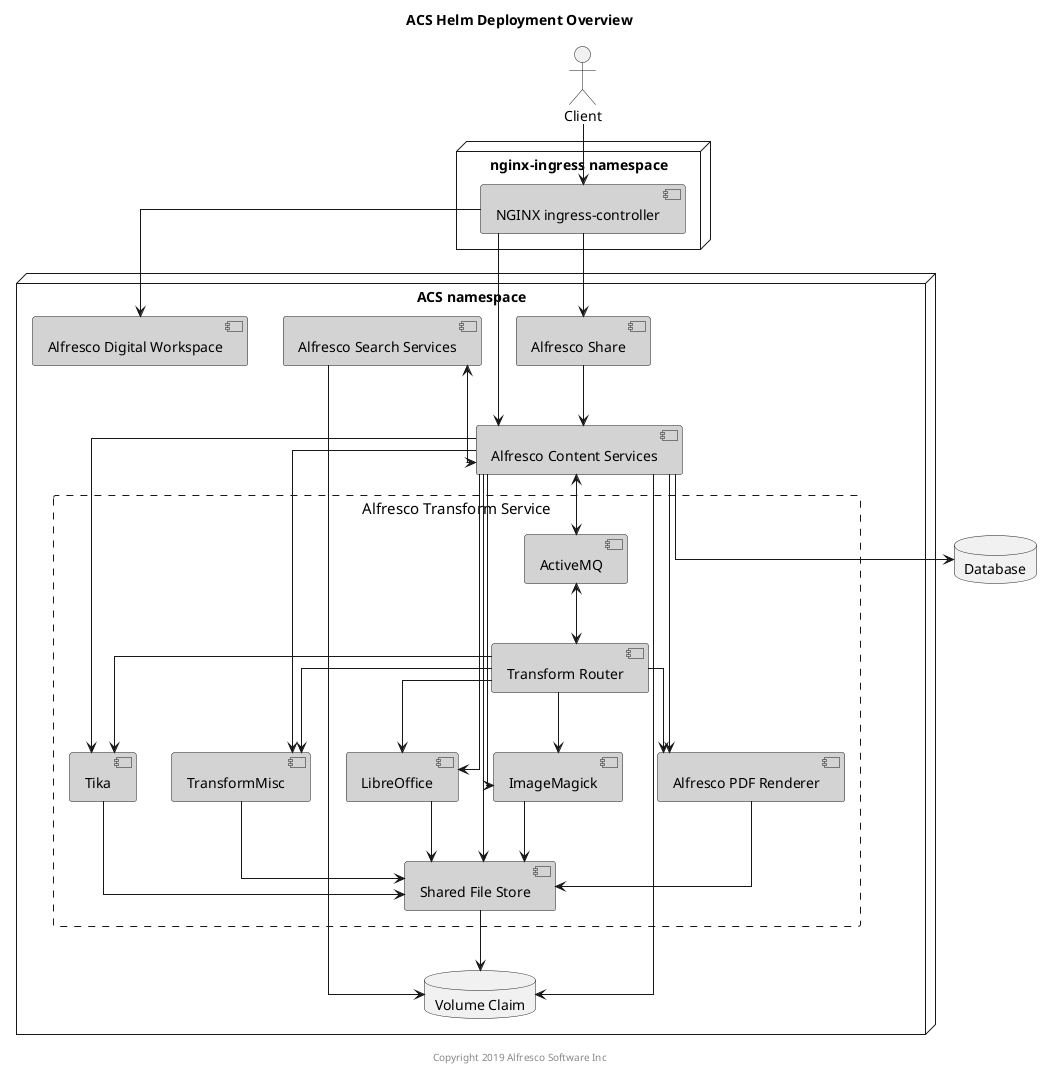 @startuml

Title: ACS Helm Deployment Overview

skinparam componentStyle uml2
skinparam linetype ortho
skinparam rectangle {
    BorderStyle dashed
    FontSize 15
    FontStyle none
}

actor Client

node "nginx-ingress namespace" {
    component "NGINX ingress-controller" as nginx #lightgrey
}

node "ACS namespace" {
    component "Alfresco Digital Workspace" as adw #lightgrey
    component "Alfresco Content Services" as acs #lightgrey
    component "Alfresco Search Services" as ass #lightgrey
    component "Alfresco Share" as share #lightgrey
    database "Volume Claim" as vc
    rectangle "Alfresco Transform Service" {
        component "Transform Router" as tr #lightgrey
        component "Shared File Store" as sfs #lightgrey
        component "ActiveMQ" as amq #lightgrey
        component "Alfresco PDF Renderer" as pdfr #lightgrey
        component "LibreOffice" as libr #lightgrey
        component "ImageMagick" as img #lightgrey
        component "Tika" as tika #lightgrey
        component "TransformMisc" as misc #lightgrey
    }
}

database "Database" as db

Client --> nginx

nginx --> acs
nginx --> share
nginx --> adw

acs --> vc
ass --> vc
sfs --> vc

ass <--> acs
acs --> db
acs --> pdfr
acs --> libr
acs --> img
acs --> tika
acs --> misc
acs --> sfs
acs <--> amq
tr --> pdfr
tr --> libr
tr --> img
tr --> tika
tr --> misc
tr <-up-> amq
pdfr --> sfs
libr --> sfs
img --> sfs
tika --> sfs
misc --> sfs
share --> acs

center footer Copyright 2019 Alfresco Software Inc

@enduml
